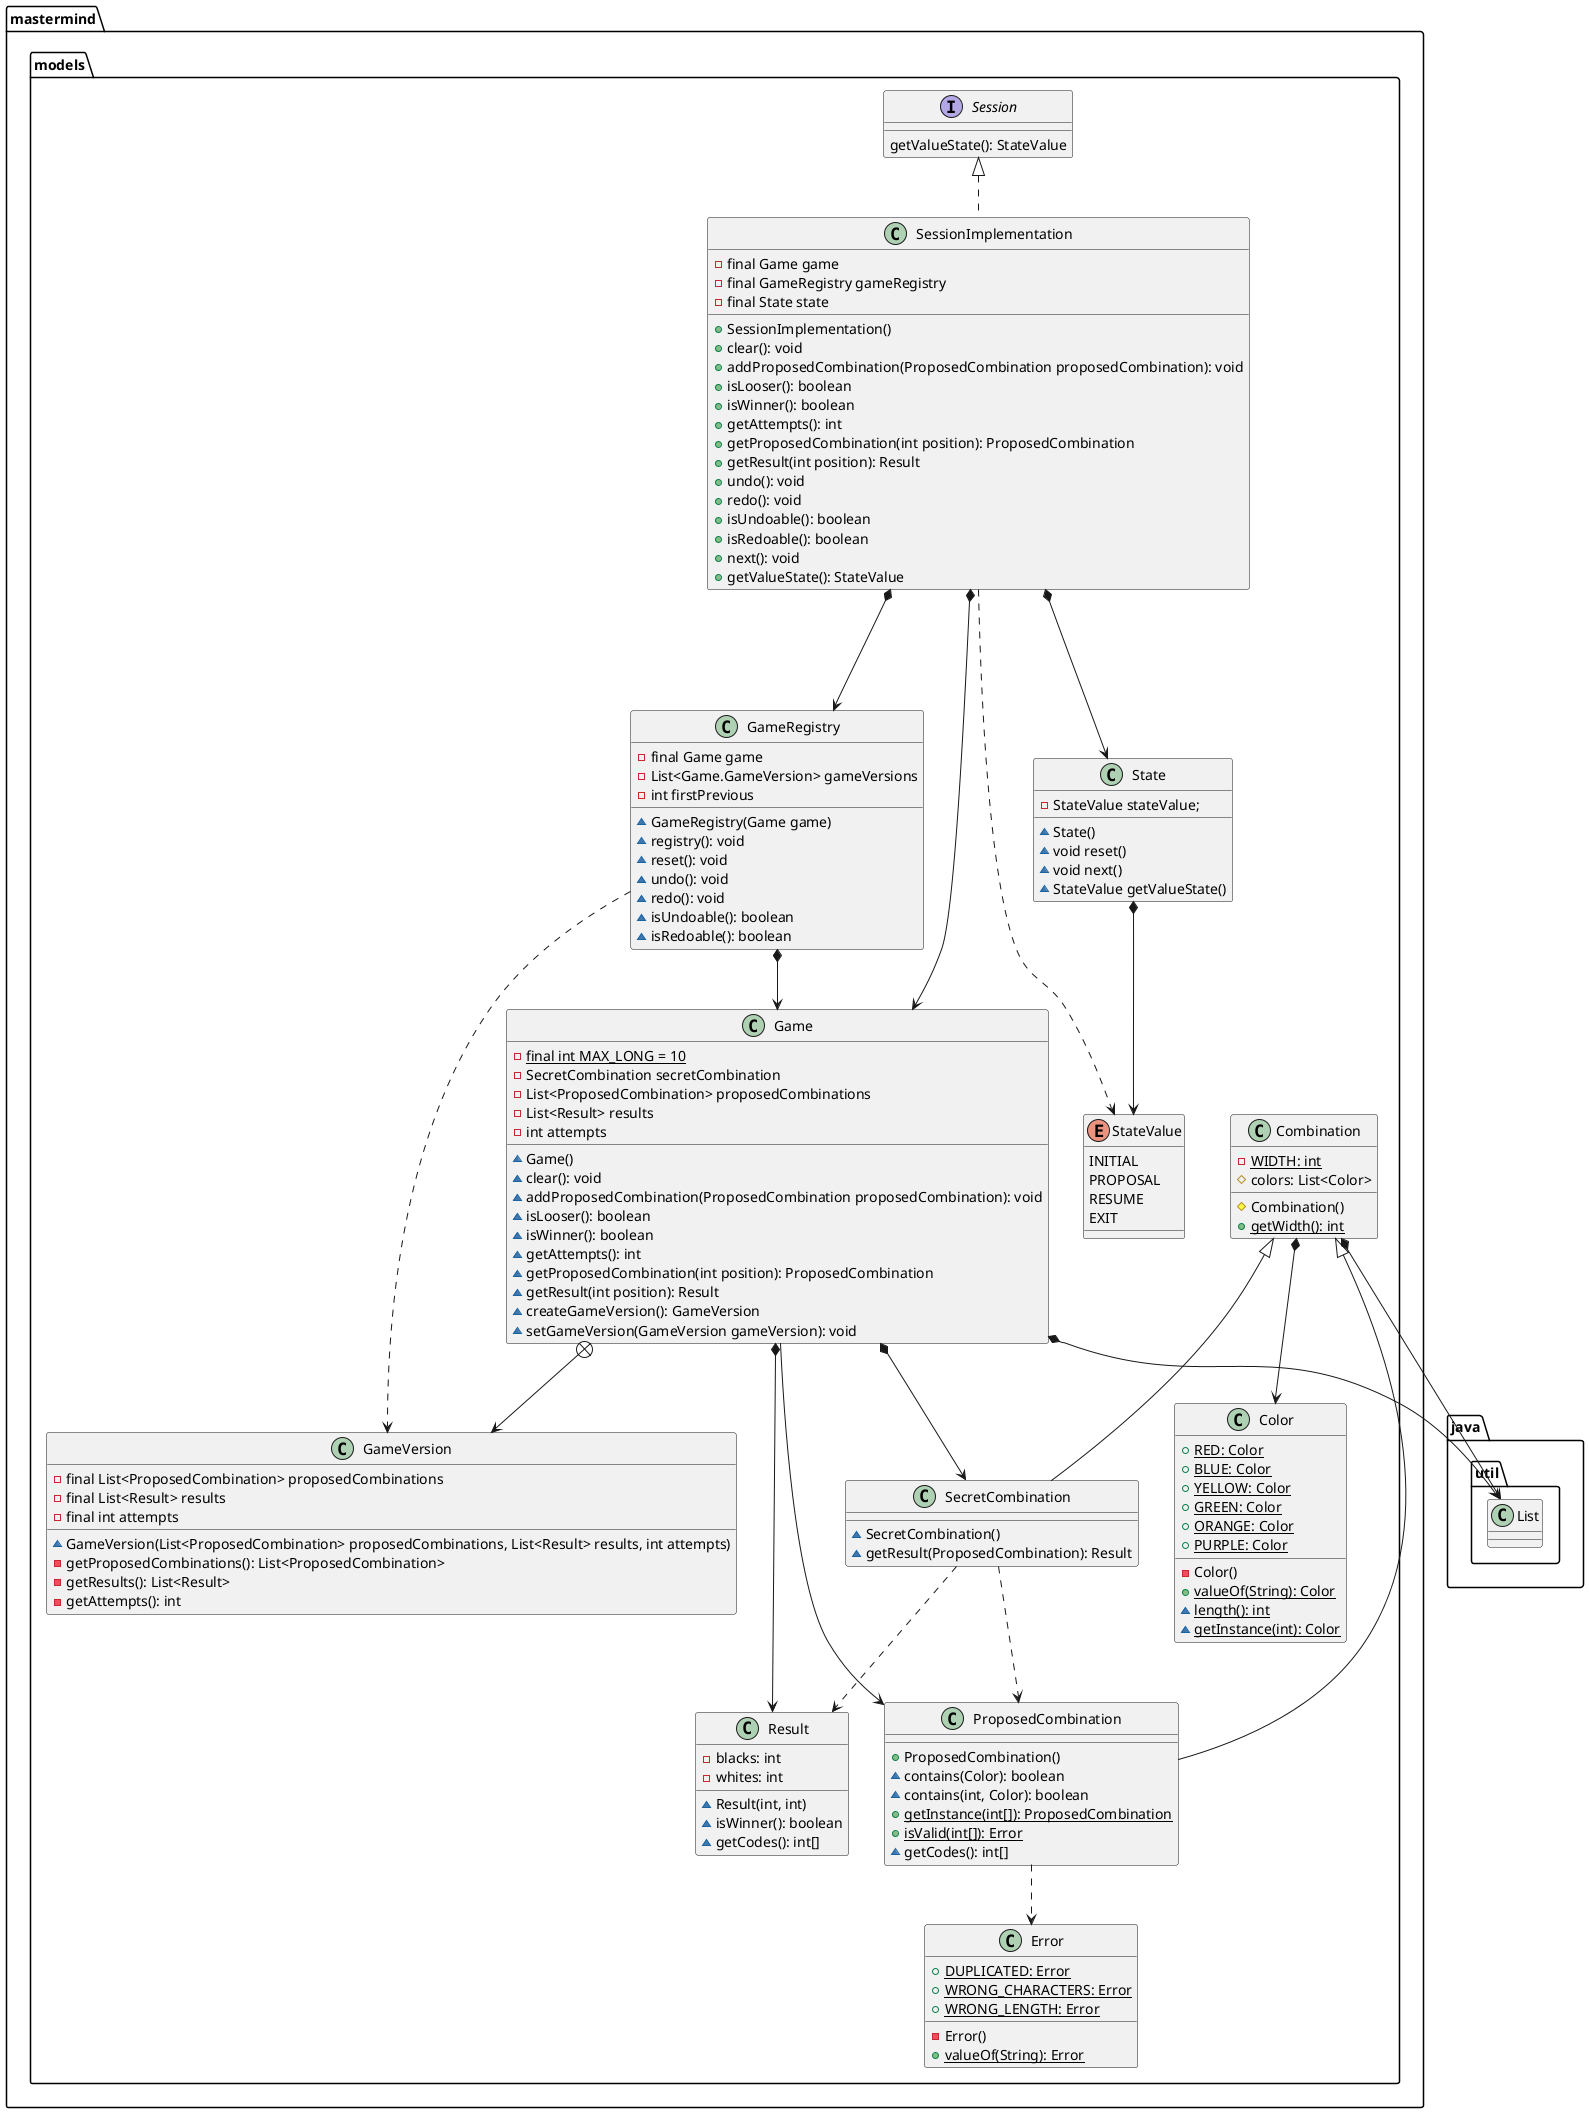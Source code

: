 @startuml

    class  mastermind.models.Color{
        + {static} RED: Color
        + {static} BLUE: Color
        + {static} YELLOW: Color
        + {static} GREEN: Color
        + {static} ORANGE: Color
        + {static} PURPLE: Color
        - Color()
        + {static} valueOf(String): Color
        ~ {static} length(): int
        ~ {static} getInstance(int): Color
    }
    
    class  mastermind.models.Combination{
        - {static} WIDTH: int
        # colors: List<Color>
        # Combination()
        + {static} getWidth(): int
    }
    mastermind.models.Combination *-down-> java.util.List
    mastermind.models.Combination *-down-> mastermind.models.Color
    
    class  mastermind.models.Error{
        + {static} DUPLICATED: Error
        + {static} WRONG_CHARACTERS: Error
        + {static} WRONG_LENGTH: Error
        - Error()
        + {static} valueOf(String): Error
    }
    
    class  mastermind.models.Game{
        - {static} final int MAX_LONG = 10
        - SecretCombination secretCombination
        - List<ProposedCombination> proposedCombinations
        - List<Result> results
        - int attempts
        ~ Game()
        ~ clear(): void
        ~ addProposedCombination(ProposedCombination proposedCombination): void
        ~ isLooser(): boolean
        ~ isWinner(): boolean
        ~ getAttempts(): int
        ~ getProposedCombination(int position): ProposedCombination
        ~ getResult(int position): Result
        ~ createGameVersion(): GameVersion
        ~ setGameVersion(GameVersion gameVersion): void
    }

     class mastermind.models.GameVersion{
        - final List<ProposedCombination> proposedCombinations
        - final List<Result> results
        - final int attempts

        ~ GameVersion(List<ProposedCombination> proposedCombinations, List<Result> results, int attempts)
        - getProposedCombinations(): List<ProposedCombination>
        - getResults(): List<Result>
        - getAttempts(): int
     }

    mastermind.models.Game *-down-> java.util.List
    mastermind.models.Game *-down-> mastermind.models.SecretCombination
    mastermind.models.Game *-down-> mastermind.models.Result
    mastermind.models.Game --> mastermind.models.ProposedCombination
    mastermind.models.Game +--> mastermind.models.GameVersion

    class  mastermind.models.ProposedCombination{
        + ProposedCombination()
        ~ contains(Color): boolean
        ~ contains(int, Color): boolean
        + {static} getInstance(int[]): ProposedCombination
        + {static} isValid(int[]): Error
        ~ getCodes(): int[]
    }
    mastermind.models.Combination <|-down- mastermind.models.ProposedCombination
    mastermind.models.ProposedCombination ..> mastermind.models.Error
    
    class  mastermind.models.Result{
        - blacks: int
        - whites: int
        ~ Result(int, int)
        ~ isWinner(): boolean
        ~ getCodes(): int[]
    }
    
    class  mastermind.models.SecretCombination{
        ~ SecretCombination()
        ~ getResult(ProposedCombination): Result
    }
    mastermind.models.Combination <|-down- mastermind.models.SecretCombination
    mastermind.models.SecretCombination ..> mastermind.models.Result
    mastermind.models.SecretCombination ..> mastermind.models.ProposedCombination

    class mastermind.models.State{
        - StateValue stateValue;
        ~ State()
        ~ void reset()
        ~ void next()
        ~ StateValue getValueState()
    }

    enum mastermind.models.StateValue{
        INITIAL
        PROPOSAL
        RESUME
        EXIT
    }

    mastermind.models.State *--> mastermind.models.StateValue

    class mastermind.models.GameRegistry {
        - final Game game
        - List<Game.GameVersion> gameVersions
        - int firstPrevious
        ~ GameRegistry(Game game)
        ~ registry(): void
        ~ reset(): void
        ~ undo(): void
        ~ redo(): void
        ~ isUndoable(): boolean
        ~ isRedoable(): boolean
    }

    mastermind.models.GameRegistry *--> mastermind.models.Game
    mastermind.models.GameRegistry ...> mastermind.models.GameVersion

    interface mastermind.models.Session {
        getValueState(): StateValue
    }

    class mastermind.models.SessionImplementation implements mastermind.models.Session{
        - final Game game
        - final GameRegistry gameRegistry
        - final State state
        + SessionImplementation()
        + clear(): void
        + addProposedCombination(ProposedCombination proposedCombination): void
        + isLooser(): boolean
        + isWinner(): boolean
        + getAttempts(): int
        + getProposedCombination(int position): ProposedCombination
        + getResult(int position): Result
        + undo(): void
        + redo(): void
        + isUndoable(): boolean
        + isRedoable(): boolean
        + next(): void
        + getValueState(): StateValue
    }

    mastermind.models.SessionImplementation *---> mastermind.models.Game
    mastermind.models.SessionImplementation *---> mastermind.models.GameRegistry
    mastermind.models.SessionImplementation *---> mastermind.models.State
    mastermind.models.SessionImplementation ...> mastermind.models.StateValue

@enduml